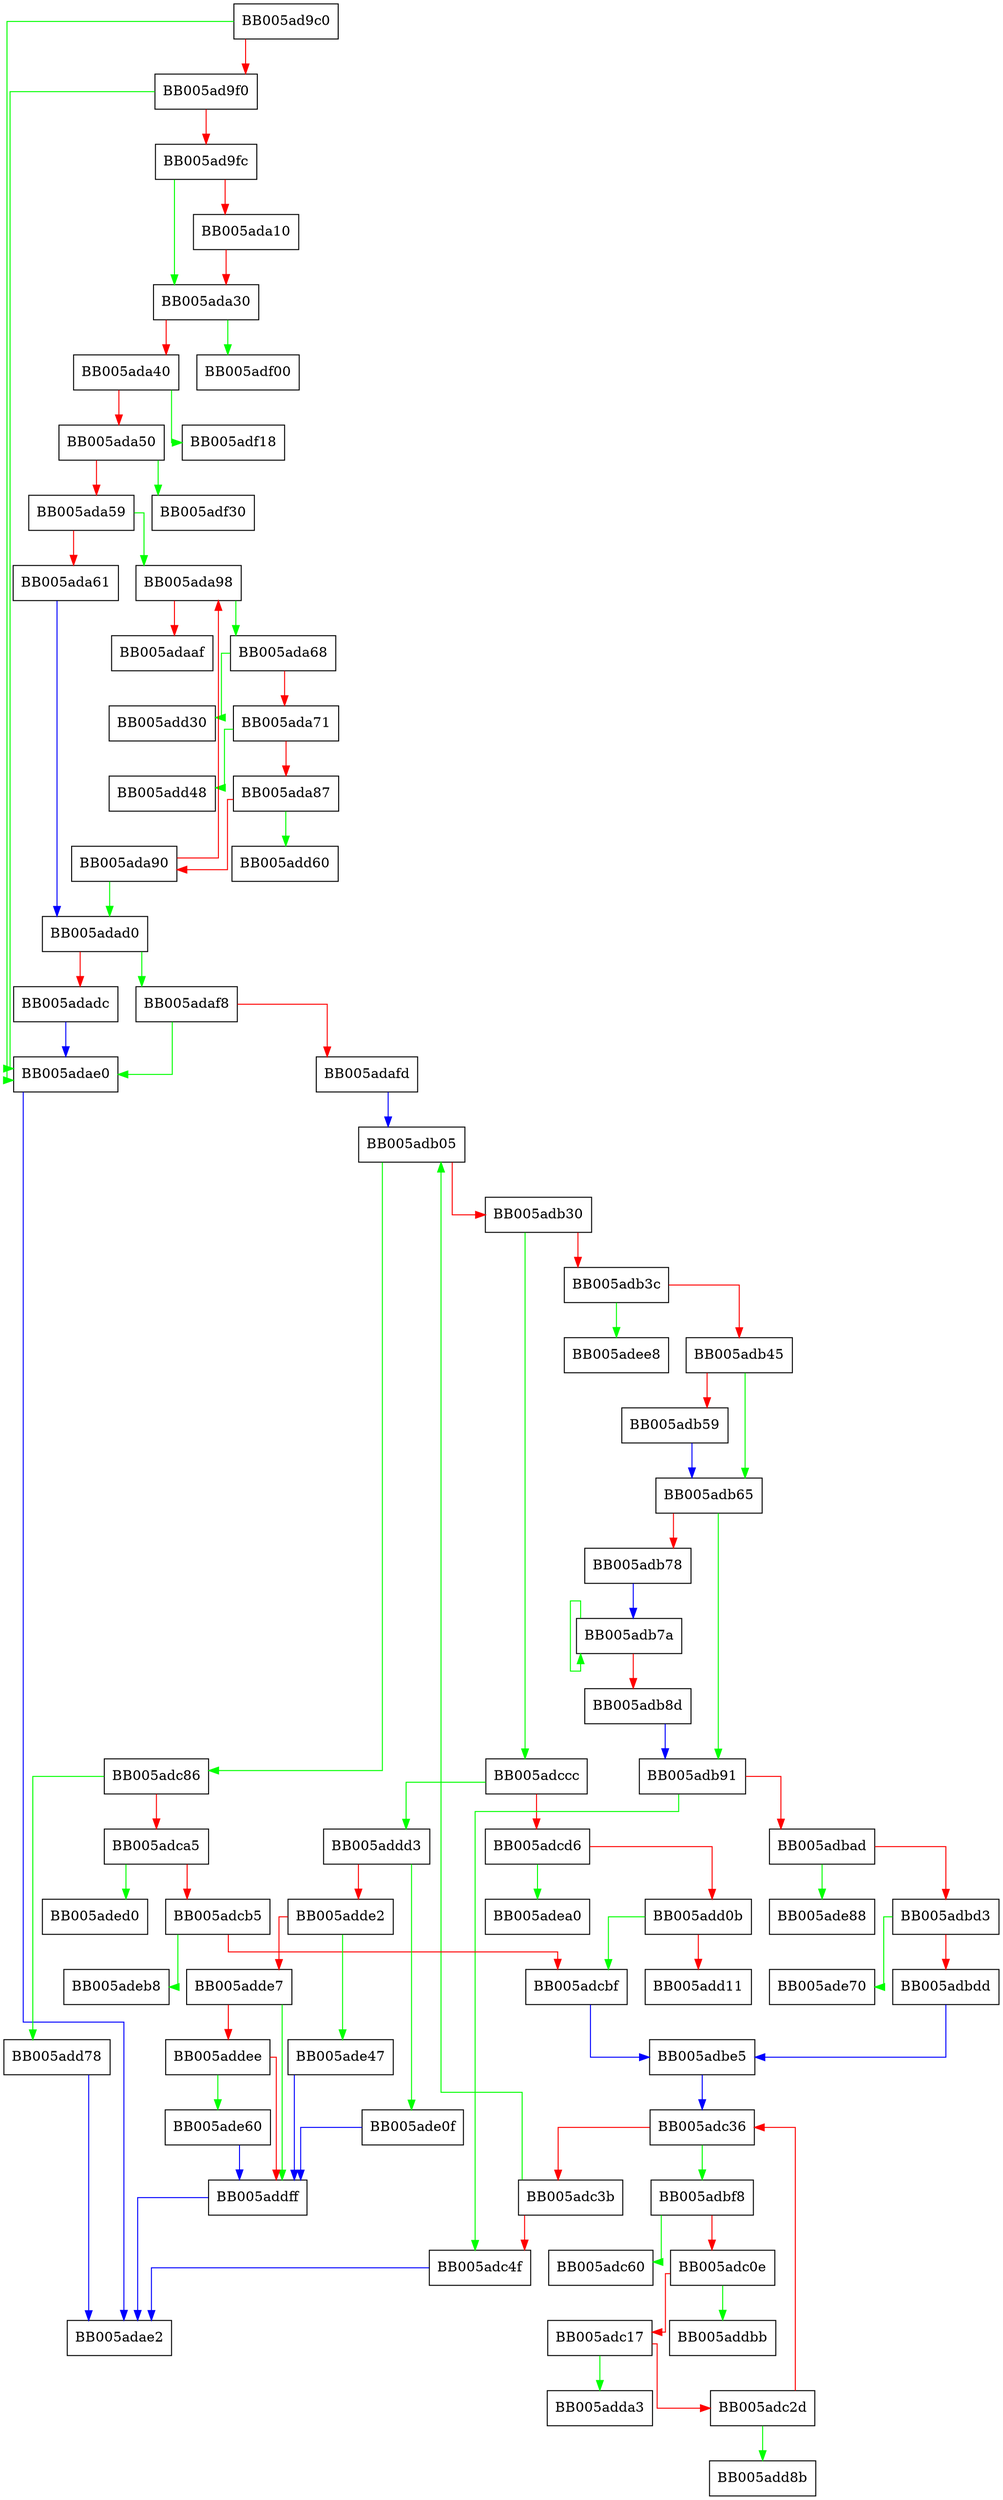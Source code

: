 digraph b64_write {
  node [shape="box"];
  graph [splines=ortho];
  BB005ad9c0 -> BB005adae0 [color="green"];
  BB005ad9c0 -> BB005ad9f0 [color="red"];
  BB005ad9f0 -> BB005adae0 [color="green"];
  BB005ad9f0 -> BB005ad9fc [color="red"];
  BB005ad9fc -> BB005ada30 [color="green"];
  BB005ad9fc -> BB005ada10 [color="red"];
  BB005ada10 -> BB005ada30 [color="red"];
  BB005ada30 -> BB005adf00 [color="green"];
  BB005ada30 -> BB005ada40 [color="red"];
  BB005ada40 -> BB005adf18 [color="green"];
  BB005ada40 -> BB005ada50 [color="red"];
  BB005ada50 -> BB005adf30 [color="green"];
  BB005ada50 -> BB005ada59 [color="red"];
  BB005ada59 -> BB005ada98 [color="green"];
  BB005ada59 -> BB005ada61 [color="red"];
  BB005ada61 -> BB005adad0 [color="blue"];
  BB005ada68 -> BB005add30 [color="green"];
  BB005ada68 -> BB005ada71 [color="red"];
  BB005ada71 -> BB005add48 [color="green"];
  BB005ada71 -> BB005ada87 [color="red"];
  BB005ada87 -> BB005add60 [color="green"];
  BB005ada87 -> BB005ada90 [color="red"];
  BB005ada90 -> BB005adad0 [color="green"];
  BB005ada90 -> BB005ada98 [color="red"];
  BB005ada98 -> BB005ada68 [color="green"];
  BB005ada98 -> BB005adaaf [color="red"];
  BB005adad0 -> BB005adaf8 [color="green"];
  BB005adad0 -> BB005adadc [color="red"];
  BB005adadc -> BB005adae0 [color="blue"];
  BB005adae0 -> BB005adae2 [color="blue"];
  BB005adaf8 -> BB005adae0 [color="green"];
  BB005adaf8 -> BB005adafd [color="red"];
  BB005adafd -> BB005adb05 [color="blue"];
  BB005adb05 -> BB005adc86 [color="green"];
  BB005adb05 -> BB005adb30 [color="red"];
  BB005adb30 -> BB005adccc [color="green"];
  BB005adb30 -> BB005adb3c [color="red"];
  BB005adb3c -> BB005adee8 [color="green"];
  BB005adb3c -> BB005adb45 [color="red"];
  BB005adb45 -> BB005adb65 [color="green"];
  BB005adb45 -> BB005adb59 [color="red"];
  BB005adb59 -> BB005adb65 [color="blue"];
  BB005adb65 -> BB005adb91 [color="green"];
  BB005adb65 -> BB005adb78 [color="red"];
  BB005adb78 -> BB005adb7a [color="blue"];
  BB005adb7a -> BB005adb7a [color="green"];
  BB005adb7a -> BB005adb8d [color="red"];
  BB005adb8d -> BB005adb91 [color="blue"];
  BB005adb91 -> BB005adc4f [color="green"];
  BB005adb91 -> BB005adbad [color="red"];
  BB005adbad -> BB005ade88 [color="green"];
  BB005adbad -> BB005adbd3 [color="red"];
  BB005adbd3 -> BB005ade70 [color="green"];
  BB005adbd3 -> BB005adbdd [color="red"];
  BB005adbdd -> BB005adbe5 [color="blue"];
  BB005adbe5 -> BB005adc36 [color="blue"];
  BB005adbf8 -> BB005adc60 [color="green"];
  BB005adbf8 -> BB005adc0e [color="red"];
  BB005adc0e -> BB005addbb [color="green"];
  BB005adc0e -> BB005adc17 [color="red"];
  BB005adc17 -> BB005adda3 [color="green"];
  BB005adc17 -> BB005adc2d [color="red"];
  BB005adc2d -> BB005add8b [color="green"];
  BB005adc2d -> BB005adc36 [color="red"];
  BB005adc36 -> BB005adbf8 [color="green"];
  BB005adc36 -> BB005adc3b [color="red"];
  BB005adc3b -> BB005adb05 [color="green"];
  BB005adc3b -> BB005adc4f [color="red"];
  BB005adc4f -> BB005adae2 [color="blue"];
  BB005adc86 -> BB005add78 [color="green"];
  BB005adc86 -> BB005adca5 [color="red"];
  BB005adca5 -> BB005aded0 [color="green"];
  BB005adca5 -> BB005adcb5 [color="red"];
  BB005adcb5 -> BB005adeb8 [color="green"];
  BB005adcb5 -> BB005adcbf [color="red"];
  BB005adcbf -> BB005adbe5 [color="blue"];
  BB005adccc -> BB005addd3 [color="green"];
  BB005adccc -> BB005adcd6 [color="red"];
  BB005adcd6 -> BB005adea0 [color="green"];
  BB005adcd6 -> BB005add0b [color="red"];
  BB005add0b -> BB005adcbf [color="green"];
  BB005add0b -> BB005add11 [color="red"];
  BB005add78 -> BB005adae2 [color="blue"];
  BB005addd3 -> BB005ade0f [color="green"];
  BB005addd3 -> BB005adde2 [color="red"];
  BB005adde2 -> BB005ade47 [color="green"];
  BB005adde2 -> BB005adde7 [color="red"];
  BB005adde7 -> BB005addff [color="green"];
  BB005adde7 -> BB005addee [color="red"];
  BB005addee -> BB005ade60 [color="green"];
  BB005addee -> BB005addff [color="red"];
  BB005addff -> BB005adae2 [color="blue"];
  BB005ade0f -> BB005addff [color="blue"];
  BB005ade47 -> BB005addff [color="blue"];
  BB005ade60 -> BB005addff [color="blue"];
}